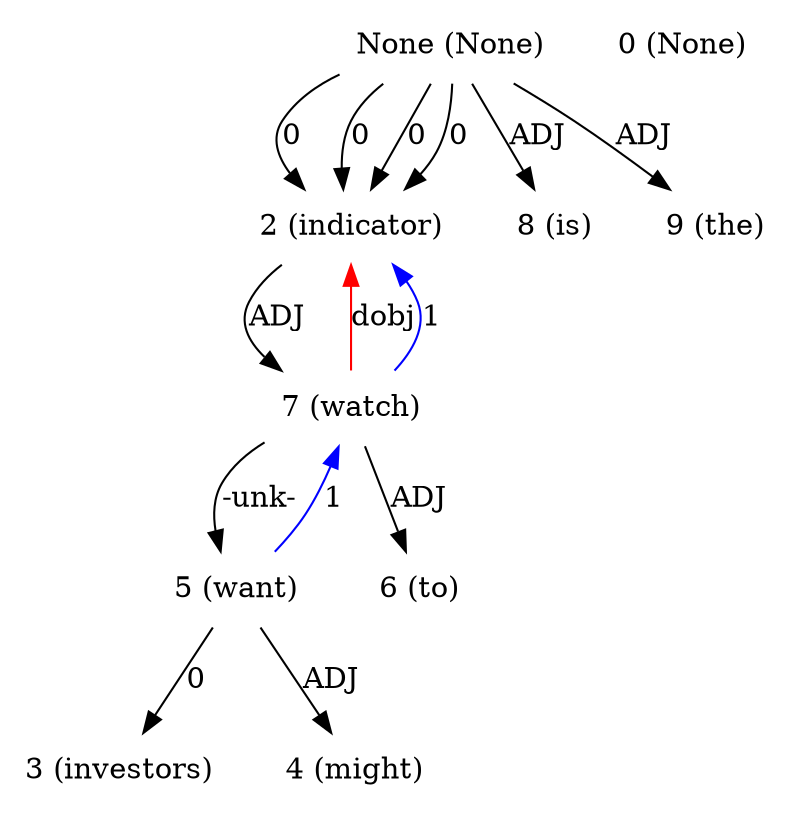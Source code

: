 digraph G{
edge [dir=forward]
node [shape=plaintext]

None [label="None (None)"]
None -> 2 [label="0"]
None [label="None (None)"]
None -> 2 [label="0"]
None [label="None (None)"]
None -> 2 [label="0"]
None -> 8 [label="ADJ"]
None -> 9 [label="ADJ"]
None [label="None (None)"]
None -> 2 [label="0"]
0 [label="0 (None)"]
2 [label="2 (indicator)"]
2 -> 7 [label="ADJ"]
7 -> 2 [label="dobj", color="red"]
3 [label="3 (investors)"]
4 [label="4 (might)"]
5 [label="5 (want)"]
5 -> 7 [label="1", color="blue"]
5 -> 3 [label="0"]
5 -> 4 [label="ADJ"]
6 [label="6 (to)"]
7 [label="7 (watch)"]
7 -> 2 [label="1", color="blue"]
7 -> 5 [label="-unk-"]
7 -> 6 [label="ADJ"]
8 [label="8 (is)"]
9 [label="9 (the)"]
}
